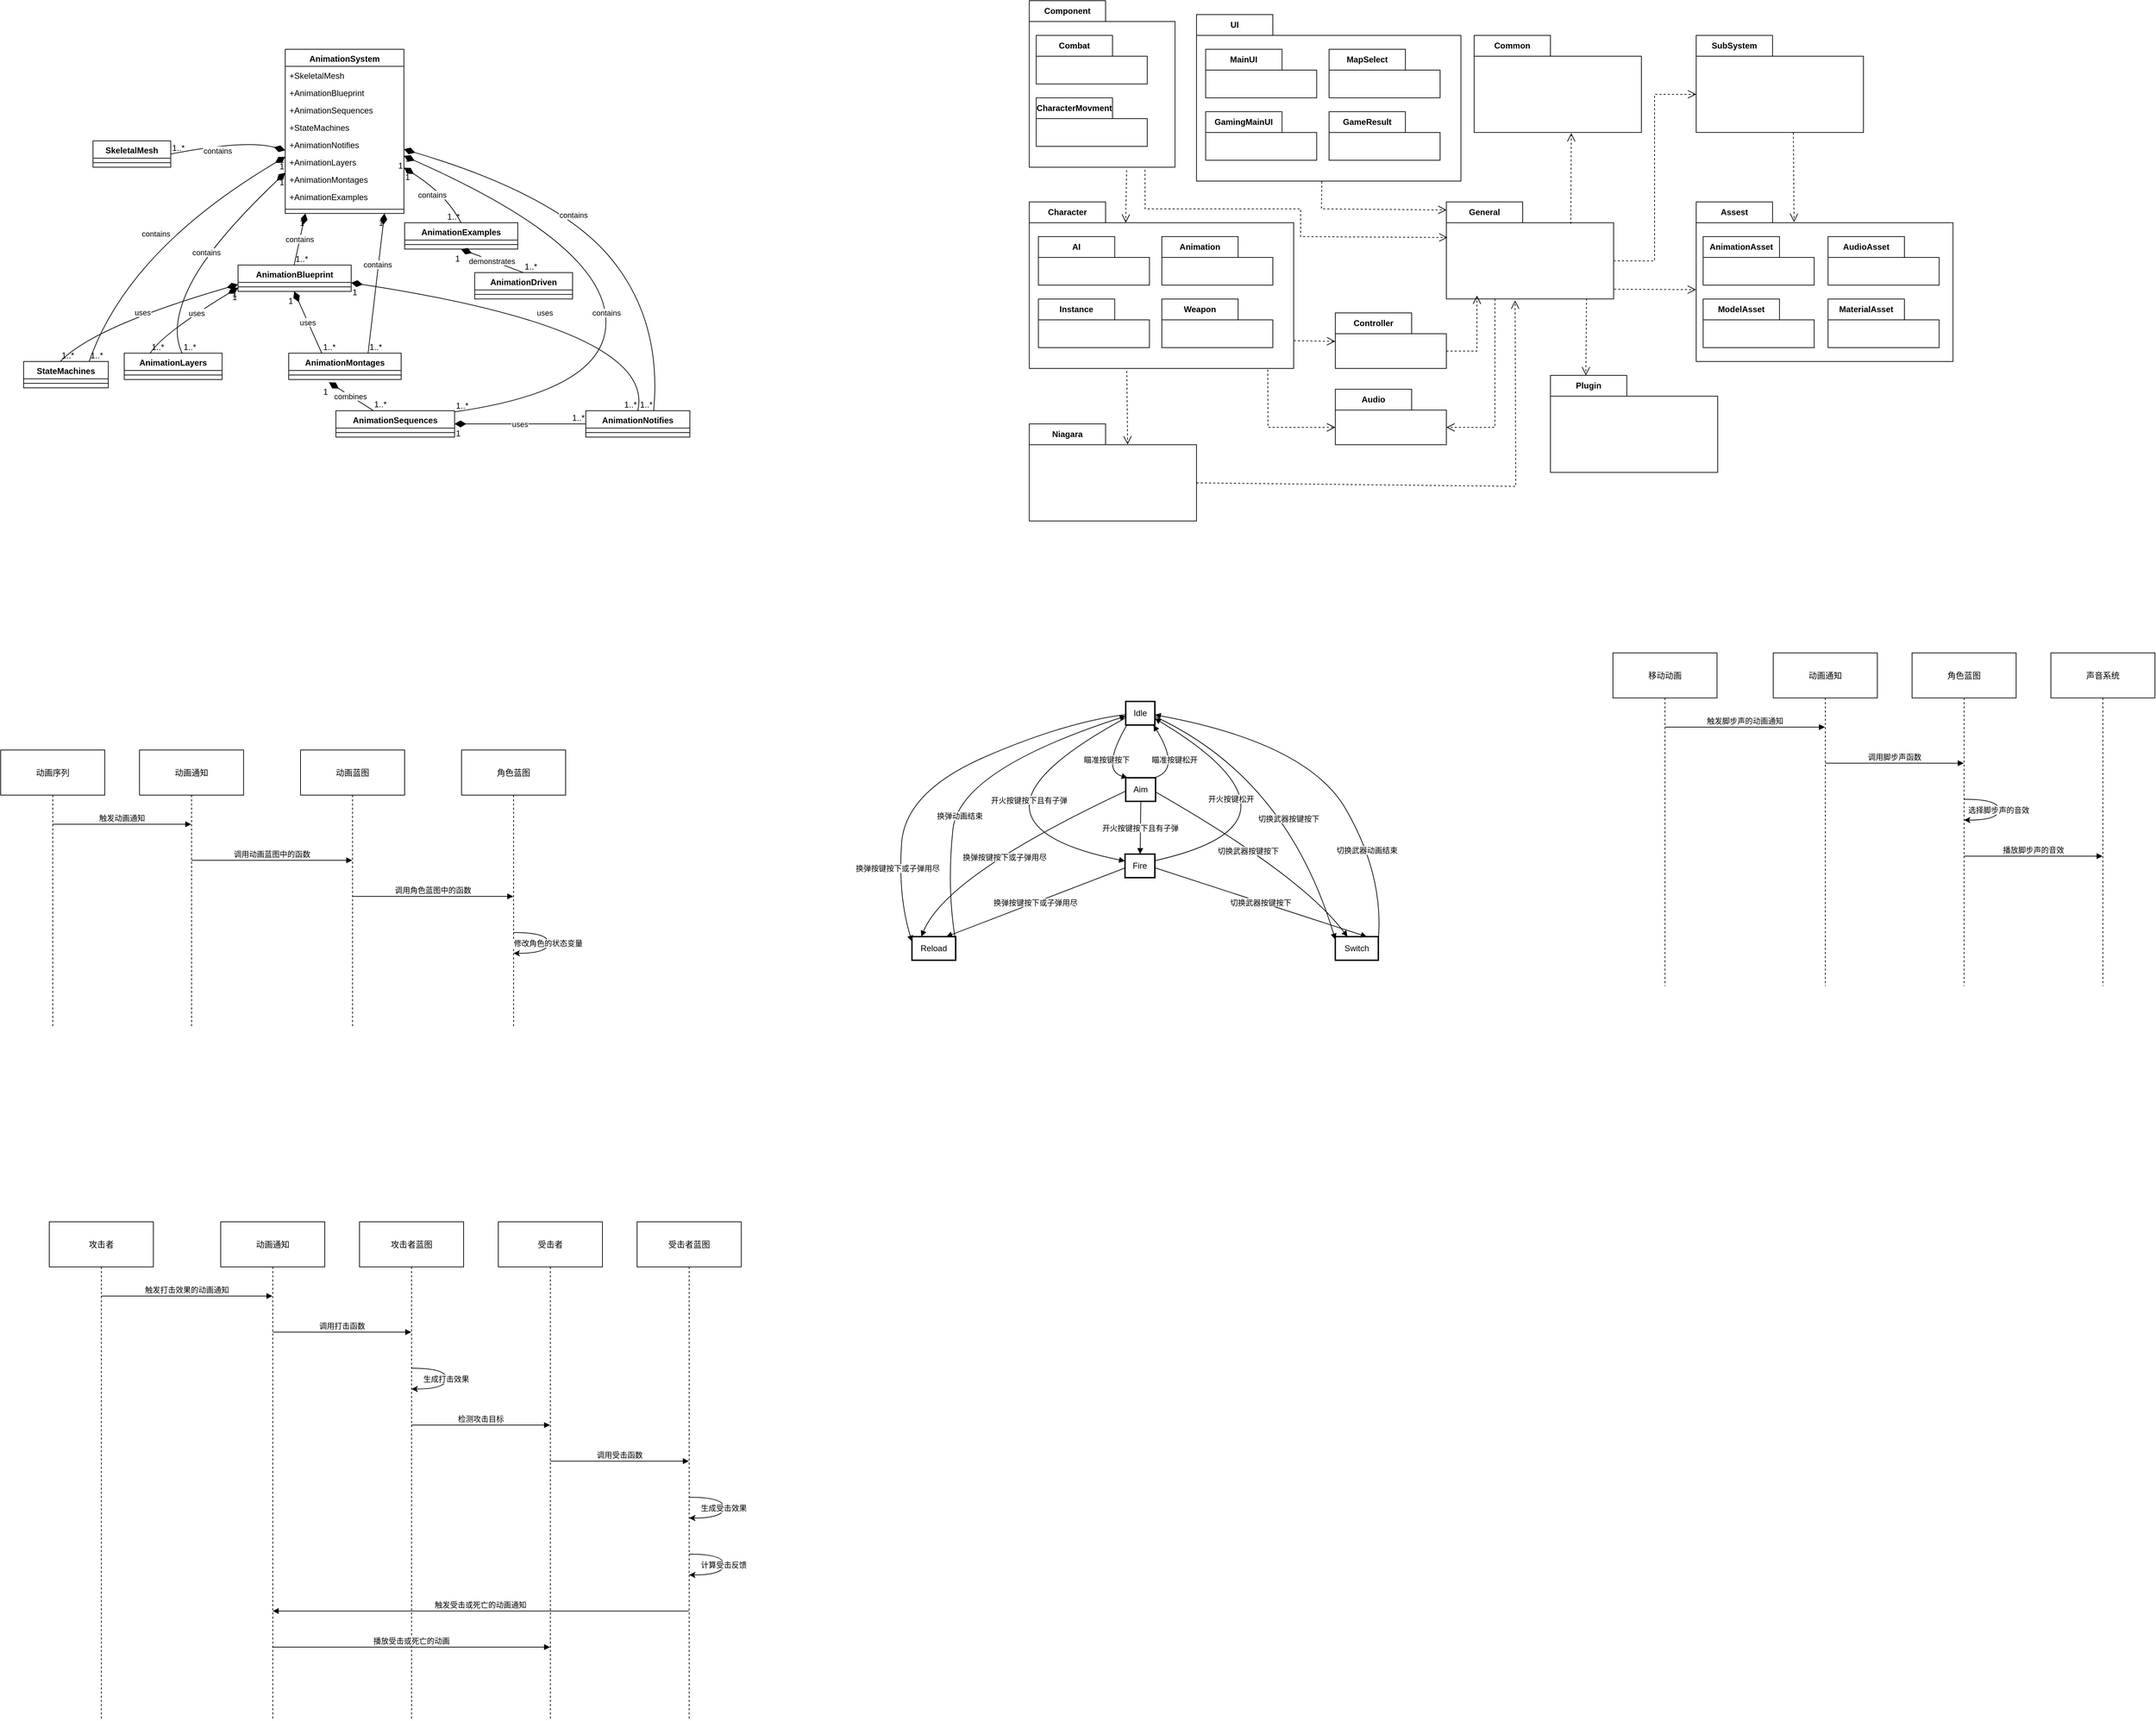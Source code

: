 <mxfile version="22.1.21" type="github">
  <diagram id="C5RBs43oDa-KdzZeNtuy" name="Page-1">
    <mxGraphModel dx="2093" dy="965" grid="1" gridSize="10" guides="1" tooltips="1" connect="1" arrows="1" fold="1" page="1" pageScale="1" pageWidth="827" pageHeight="1169" math="0" shadow="0">
      <root>
        <mxCell id="WIyWlLk6GJQsqaUBKTNV-0" />
        <mxCell id="WIyWlLk6GJQsqaUBKTNV-1" parent="WIyWlLk6GJQsqaUBKTNV-0" />
        <mxCell id="pIJCKVKDnA2mxdf652Jw-0" value="AnimationSystem" style="swimlane;fontStyle=1;align=center;verticalAlign=top;childLayout=stackLayout;horizontal=1;startSize=24.632;horizontalStack=0;resizeParent=1;resizeParentMax=0;resizeLast=0;collapsible=0;marginBottom=0;" parent="WIyWlLk6GJQsqaUBKTNV-1" vertex="1">
          <mxGeometry x="567" y="520" width="171" height="236.632" as="geometry" />
        </mxCell>
        <mxCell id="pIJCKVKDnA2mxdf652Jw-1" value="+SkeletalMesh" style="text;strokeColor=none;fillColor=none;align=left;verticalAlign=top;spacingLeft=4;spacingRight=4;overflow=hidden;rotatable=0;points=[[0,0.5],[1,0.5]];portConstraint=eastwest;" parent="pIJCKVKDnA2mxdf652Jw-0" vertex="1">
          <mxGeometry y="24.632" width="171" height="25" as="geometry" />
        </mxCell>
        <mxCell id="pIJCKVKDnA2mxdf652Jw-2" value="+AnimationBlueprint" style="text;strokeColor=none;fillColor=none;align=left;verticalAlign=top;spacingLeft=4;spacingRight=4;overflow=hidden;rotatable=0;points=[[0,0.5],[1,0.5]];portConstraint=eastwest;" parent="pIJCKVKDnA2mxdf652Jw-0" vertex="1">
          <mxGeometry y="49.632" width="171" height="25" as="geometry" />
        </mxCell>
        <mxCell id="pIJCKVKDnA2mxdf652Jw-3" value="+AnimationSequences" style="text;strokeColor=none;fillColor=none;align=left;verticalAlign=top;spacingLeft=4;spacingRight=4;overflow=hidden;rotatable=0;points=[[0,0.5],[1,0.5]];portConstraint=eastwest;" parent="pIJCKVKDnA2mxdf652Jw-0" vertex="1">
          <mxGeometry y="74.632" width="171" height="25" as="geometry" />
        </mxCell>
        <mxCell id="pIJCKVKDnA2mxdf652Jw-4" value="+StateMachines" style="text;strokeColor=none;fillColor=none;align=left;verticalAlign=top;spacingLeft=4;spacingRight=4;overflow=hidden;rotatable=0;points=[[0,0.5],[1,0.5]];portConstraint=eastwest;" parent="pIJCKVKDnA2mxdf652Jw-0" vertex="1">
          <mxGeometry y="99.632" width="171" height="25" as="geometry" />
        </mxCell>
        <mxCell id="pIJCKVKDnA2mxdf652Jw-5" value="+AnimationNotifies" style="text;strokeColor=none;fillColor=none;align=left;verticalAlign=top;spacingLeft=4;spacingRight=4;overflow=hidden;rotatable=0;points=[[0,0.5],[1,0.5]];portConstraint=eastwest;" parent="pIJCKVKDnA2mxdf652Jw-0" vertex="1">
          <mxGeometry y="124.632" width="171" height="25" as="geometry" />
        </mxCell>
        <mxCell id="pIJCKVKDnA2mxdf652Jw-6" value="+AnimationLayers" style="text;strokeColor=none;fillColor=none;align=left;verticalAlign=top;spacingLeft=4;spacingRight=4;overflow=hidden;rotatable=0;points=[[0,0.5],[1,0.5]];portConstraint=eastwest;" parent="pIJCKVKDnA2mxdf652Jw-0" vertex="1">
          <mxGeometry y="149.632" width="171" height="25" as="geometry" />
        </mxCell>
        <mxCell id="pIJCKVKDnA2mxdf652Jw-7" value="+AnimationMontages" style="text;strokeColor=none;fillColor=none;align=left;verticalAlign=top;spacingLeft=4;spacingRight=4;overflow=hidden;rotatable=0;points=[[0,0.5],[1,0.5]];portConstraint=eastwest;" parent="pIJCKVKDnA2mxdf652Jw-0" vertex="1">
          <mxGeometry y="174.632" width="171" height="25" as="geometry" />
        </mxCell>
        <mxCell id="pIJCKVKDnA2mxdf652Jw-8" value="+AnimationExamples" style="text;strokeColor=none;fillColor=none;align=left;verticalAlign=top;spacingLeft=4;spacingRight=4;overflow=hidden;rotatable=0;points=[[0,0.5],[1,0.5]];portConstraint=eastwest;" parent="pIJCKVKDnA2mxdf652Jw-0" vertex="1">
          <mxGeometry y="199.632" width="171" height="25" as="geometry" />
        </mxCell>
        <mxCell id="pIJCKVKDnA2mxdf652Jw-9" style="line;strokeWidth=1;fillColor=none;align=left;verticalAlign=middle;spacingTop=-1;spacingLeft=3;spacingRight=3;rotatable=0;labelPosition=right;points=[];portConstraint=eastwest;strokeColor=inherit;" parent="pIJCKVKDnA2mxdf652Jw-0" vertex="1">
          <mxGeometry y="224.632" width="171" height="12" as="geometry" />
        </mxCell>
        <mxCell id="pIJCKVKDnA2mxdf652Jw-10" value="SkeletalMesh" style="swimlane;fontStyle=1;align=center;verticalAlign=top;childLayout=stackLayout;horizontal=1;startSize=25;horizontalStack=0;resizeParent=1;resizeParentMax=0;resizeLast=0;collapsible=0;marginBottom=0;" parent="WIyWlLk6GJQsqaUBKTNV-1" vertex="1">
          <mxGeometry x="290" y="652" width="112" height="38" as="geometry" />
        </mxCell>
        <mxCell id="pIJCKVKDnA2mxdf652Jw-11" style="line;strokeWidth=1;fillColor=none;align=left;verticalAlign=middle;spacingTop=-1;spacingLeft=3;spacingRight=3;rotatable=0;labelPosition=right;points=[];portConstraint=eastwest;strokeColor=inherit;" parent="pIJCKVKDnA2mxdf652Jw-10" vertex="1">
          <mxGeometry y="25" width="112" height="13" as="geometry" />
        </mxCell>
        <mxCell id="pIJCKVKDnA2mxdf652Jw-12" value="AnimationBlueprint" style="swimlane;fontStyle=1;align=center;verticalAlign=top;childLayout=stackLayout;horizontal=1;startSize=25;horizontalStack=0;resizeParent=1;resizeParentMax=0;resizeLast=0;collapsible=0;marginBottom=0;" parent="WIyWlLk6GJQsqaUBKTNV-1" vertex="1">
          <mxGeometry x="499" y="831" width="163" height="38" as="geometry" />
        </mxCell>
        <mxCell id="pIJCKVKDnA2mxdf652Jw-13" style="line;strokeWidth=1;fillColor=none;align=left;verticalAlign=middle;spacingTop=-1;spacingLeft=3;spacingRight=3;rotatable=0;labelPosition=right;points=[];portConstraint=eastwest;strokeColor=inherit;" parent="pIJCKVKDnA2mxdf652Jw-12" vertex="1">
          <mxGeometry y="25" width="163" height="13" as="geometry" />
        </mxCell>
        <mxCell id="pIJCKVKDnA2mxdf652Jw-14" value="AnimationSequences" style="swimlane;fontStyle=1;align=center;verticalAlign=top;childLayout=stackLayout;horizontal=1;startSize=25;horizontalStack=0;resizeParent=1;resizeParentMax=0;resizeLast=0;collapsible=0;marginBottom=0;" parent="WIyWlLk6GJQsqaUBKTNV-1" vertex="1">
          <mxGeometry x="640" y="1040.96" width="171" height="38" as="geometry" />
        </mxCell>
        <mxCell id="pIJCKVKDnA2mxdf652Jw-15" style="line;strokeWidth=1;fillColor=none;align=left;verticalAlign=middle;spacingTop=-1;spacingLeft=3;spacingRight=3;rotatable=0;labelPosition=right;points=[];portConstraint=eastwest;strokeColor=inherit;" parent="pIJCKVKDnA2mxdf652Jw-14" vertex="1">
          <mxGeometry y="25" width="171" height="13" as="geometry" />
        </mxCell>
        <mxCell id="pIJCKVKDnA2mxdf652Jw-16" value="StateMachines" style="swimlane;fontStyle=1;align=center;verticalAlign=top;childLayout=stackLayout;horizontal=1;startSize=25;horizontalStack=0;resizeParent=1;resizeParentMax=0;resizeLast=0;collapsible=0;marginBottom=0;" parent="WIyWlLk6GJQsqaUBKTNV-1" vertex="1">
          <mxGeometry x="190" y="970" width="122" height="38" as="geometry" />
        </mxCell>
        <mxCell id="pIJCKVKDnA2mxdf652Jw-17" style="line;strokeWidth=1;fillColor=none;align=left;verticalAlign=middle;spacingTop=-1;spacingLeft=3;spacingRight=3;rotatable=0;labelPosition=right;points=[];portConstraint=eastwest;strokeColor=inherit;" parent="pIJCKVKDnA2mxdf652Jw-16" vertex="1">
          <mxGeometry y="25" width="122" height="13" as="geometry" />
        </mxCell>
        <mxCell id="pIJCKVKDnA2mxdf652Jw-18" value="AnimationNotifies" style="swimlane;fontStyle=1;align=center;verticalAlign=top;childLayout=stackLayout;horizontal=1;startSize=25;horizontalStack=0;resizeParent=1;resizeParentMax=0;resizeLast=0;collapsible=0;marginBottom=0;" parent="WIyWlLk6GJQsqaUBKTNV-1" vertex="1">
          <mxGeometry x="1000" y="1040.96" width="150" height="38" as="geometry" />
        </mxCell>
        <mxCell id="pIJCKVKDnA2mxdf652Jw-19" style="line;strokeWidth=1;fillColor=none;align=left;verticalAlign=middle;spacingTop=-1;spacingLeft=3;spacingRight=3;rotatable=0;labelPosition=right;points=[];portConstraint=eastwest;strokeColor=inherit;" parent="pIJCKVKDnA2mxdf652Jw-18" vertex="1">
          <mxGeometry y="25" width="150" height="13" as="geometry" />
        </mxCell>
        <mxCell id="pIJCKVKDnA2mxdf652Jw-20" value="AnimationLayers" style="swimlane;fontStyle=1;align=center;verticalAlign=top;childLayout=stackLayout;horizontal=1;startSize=25;horizontalStack=0;resizeParent=1;resizeParentMax=0;resizeLast=0;collapsible=0;marginBottom=0;" parent="WIyWlLk6GJQsqaUBKTNV-1" vertex="1">
          <mxGeometry x="335" y="958" width="141" height="38" as="geometry" />
        </mxCell>
        <mxCell id="pIJCKVKDnA2mxdf652Jw-21" style="line;strokeWidth=1;fillColor=none;align=left;verticalAlign=middle;spacingTop=-1;spacingLeft=3;spacingRight=3;rotatable=0;labelPosition=right;points=[];portConstraint=eastwest;strokeColor=inherit;" parent="pIJCKVKDnA2mxdf652Jw-20" vertex="1">
          <mxGeometry y="25" width="141" height="13" as="geometry" />
        </mxCell>
        <mxCell id="pIJCKVKDnA2mxdf652Jw-22" value="AnimationMontages" style="swimlane;fontStyle=1;align=center;verticalAlign=top;childLayout=stackLayout;horizontal=1;startSize=25;horizontalStack=0;resizeParent=1;resizeParentMax=0;resizeLast=0;collapsible=0;marginBottom=0;" parent="WIyWlLk6GJQsqaUBKTNV-1" vertex="1">
          <mxGeometry x="572" y="958" width="162" height="38" as="geometry" />
        </mxCell>
        <mxCell id="pIJCKVKDnA2mxdf652Jw-23" style="line;strokeWidth=1;fillColor=none;align=left;verticalAlign=middle;spacingTop=-1;spacingLeft=3;spacingRight=3;rotatable=0;labelPosition=right;points=[];portConstraint=eastwest;strokeColor=inherit;" parent="pIJCKVKDnA2mxdf652Jw-22" vertex="1">
          <mxGeometry y="25" width="162" height="13" as="geometry" />
        </mxCell>
        <mxCell id="pIJCKVKDnA2mxdf652Jw-24" value="AnimationExamples" style="swimlane;fontStyle=1;align=center;verticalAlign=top;childLayout=stackLayout;horizontal=1;startSize=25;horizontalStack=0;resizeParent=1;resizeParentMax=0;resizeLast=0;collapsible=0;marginBottom=0;" parent="WIyWlLk6GJQsqaUBKTNV-1" vertex="1">
          <mxGeometry x="739" y="770" width="163" height="38" as="geometry" />
        </mxCell>
        <mxCell id="pIJCKVKDnA2mxdf652Jw-25" style="line;strokeWidth=1;fillColor=none;align=left;verticalAlign=middle;spacingTop=-1;spacingLeft=3;spacingRight=3;rotatable=0;labelPosition=right;points=[];portConstraint=eastwest;strokeColor=inherit;" parent="pIJCKVKDnA2mxdf652Jw-24" vertex="1">
          <mxGeometry y="25" width="163" height="13" as="geometry" />
        </mxCell>
        <mxCell id="pIJCKVKDnA2mxdf652Jw-26" value="AnimationDriven" style="swimlane;fontStyle=1;align=center;verticalAlign=top;childLayout=stackLayout;horizontal=1;startSize=25;horizontalStack=0;resizeParent=1;resizeParentMax=0;resizeLast=0;collapsible=0;marginBottom=0;" parent="WIyWlLk6GJQsqaUBKTNV-1" vertex="1">
          <mxGeometry x="840" y="841.93" width="141" height="38" as="geometry" />
        </mxCell>
        <mxCell id="pIJCKVKDnA2mxdf652Jw-27" style="line;strokeWidth=1;fillColor=none;align=left;verticalAlign=middle;spacingTop=-1;spacingLeft=3;spacingRight=3;rotatable=0;labelPosition=right;points=[];portConstraint=eastwest;strokeColor=inherit;" parent="pIJCKVKDnA2mxdf652Jw-26" vertex="1">
          <mxGeometry y="25" width="141" height="13" as="geometry" />
        </mxCell>
        <mxCell id="pIJCKVKDnA2mxdf652Jw-28" value="contains" style="curved=1;startArrow=diamondThin;startSize=14;startFill=1;endArrow=none;exitX=0.002;exitY=0.615;entryX=1;entryY=0.5;rounded=0;entryDx=0;entryDy=0;" parent="WIyWlLk6GJQsqaUBKTNV-1" source="pIJCKVKDnA2mxdf652Jw-0" target="pIJCKVKDnA2mxdf652Jw-10" edge="1">
          <mxGeometry x="0.199" y="8" relative="1" as="geometry">
            <Array as="points">
              <mxPoint x="510" y="650" />
            </Array>
            <mxPoint as="offset" />
          </mxGeometry>
        </mxCell>
        <mxCell id="pIJCKVKDnA2mxdf652Jw-29" value="1" style="edgeLabel;resizable=0;labelBackgroundColor=none;fontSize=12;align=right;verticalAlign=top;" parent="pIJCKVKDnA2mxdf652Jw-28" vertex="1">
          <mxGeometry x="-1" relative="1" as="geometry" />
        </mxCell>
        <mxCell id="pIJCKVKDnA2mxdf652Jw-30" value="1..*" style="edgeLabel;resizable=0;labelBackgroundColor=none;fontSize=12;align=left;verticalAlign=bottom;" parent="pIJCKVKDnA2mxdf652Jw-28" vertex="1">
          <mxGeometry x="1" relative="1" as="geometry" />
        </mxCell>
        <mxCell id="pIJCKVKDnA2mxdf652Jw-31" value="contains" style="curved=1;startArrow=diamondThin;startSize=14;startFill=1;endArrow=none;exitX=0.17;exitY=1;entryX=0.496;entryY=0;rounded=0;" parent="WIyWlLk6GJQsqaUBKTNV-1" source="pIJCKVKDnA2mxdf652Jw-0" target="pIJCKVKDnA2mxdf652Jw-12" edge="1">
          <mxGeometry x="-0.01" relative="1" as="geometry">
            <Array as="points" />
            <mxPoint as="offset" />
          </mxGeometry>
        </mxCell>
        <mxCell id="pIJCKVKDnA2mxdf652Jw-32" value="1" style="edgeLabel;resizable=0;labelBackgroundColor=none;fontSize=12;align=right;verticalAlign=top;" parent="pIJCKVKDnA2mxdf652Jw-31" vertex="1">
          <mxGeometry x="-1" relative="1" as="geometry" />
        </mxCell>
        <mxCell id="pIJCKVKDnA2mxdf652Jw-33" value="1..*" style="edgeLabel;resizable=0;labelBackgroundColor=none;fontSize=12;align=left;verticalAlign=bottom;" parent="pIJCKVKDnA2mxdf652Jw-31" vertex="1">
          <mxGeometry x="1" relative="1" as="geometry" />
        </mxCell>
        <mxCell id="pIJCKVKDnA2mxdf652Jw-34" value="contains" style="curved=1;startArrow=diamondThin;startSize=14;startFill=1;endArrow=none;exitX=1.004;exitY=0.651;entryX=1.004;entryY=0.041;rounded=0;" parent="WIyWlLk6GJQsqaUBKTNV-1" source="pIJCKVKDnA2mxdf652Jw-0" target="pIJCKVKDnA2mxdf652Jw-14" edge="1">
          <mxGeometry x="0.089" y="2" relative="1" as="geometry">
            <Array as="points">
              <mxPoint x="1017" y="797" />
              <mxPoint x="1040" y="1010" />
            </Array>
            <mxPoint as="offset" />
          </mxGeometry>
        </mxCell>
        <mxCell id="pIJCKVKDnA2mxdf652Jw-35" value="1" style="edgeLabel;resizable=0;labelBackgroundColor=none;fontSize=12;align=right;verticalAlign=top;" parent="pIJCKVKDnA2mxdf652Jw-34" vertex="1">
          <mxGeometry x="-1" relative="1" as="geometry" />
        </mxCell>
        <mxCell id="pIJCKVKDnA2mxdf652Jw-36" value="1..*" style="edgeLabel;resizable=0;labelBackgroundColor=none;fontSize=12;align=left;verticalAlign=bottom;" parent="pIJCKVKDnA2mxdf652Jw-34" vertex="1">
          <mxGeometry x="1" relative="1" as="geometry" />
        </mxCell>
        <mxCell id="pIJCKVKDnA2mxdf652Jw-37" value="contains" style="curved=1;startArrow=diamondThin;startSize=14;startFill=1;endArrow=none;exitX=0.002;exitY=0.655;entryX=0.775;entryY=0;rounded=0;" parent="WIyWlLk6GJQsqaUBKTNV-1" source="pIJCKVKDnA2mxdf652Jw-0" target="pIJCKVKDnA2mxdf652Jw-16" edge="1">
          <mxGeometry relative="1" as="geometry">
            <Array as="points">
              <mxPoint x="340" y="810" />
            </Array>
          </mxGeometry>
        </mxCell>
        <mxCell id="pIJCKVKDnA2mxdf652Jw-38" value="1" style="edgeLabel;resizable=0;labelBackgroundColor=none;fontSize=12;align=right;verticalAlign=top;" parent="pIJCKVKDnA2mxdf652Jw-37" vertex="1">
          <mxGeometry x="-1" relative="1" as="geometry" />
        </mxCell>
        <mxCell id="pIJCKVKDnA2mxdf652Jw-39" value="1..*" style="edgeLabel;resizable=0;labelBackgroundColor=none;fontSize=12;align=left;verticalAlign=bottom;" parent="pIJCKVKDnA2mxdf652Jw-37" vertex="1">
          <mxGeometry x="1" relative="1" as="geometry" />
        </mxCell>
        <mxCell id="pIJCKVKDnA2mxdf652Jw-40" value="contains" style="curved=1;startArrow=diamondThin;startSize=14;startFill=1;endArrow=none;exitX=1.004;exitY=0.61;entryX=0.652;entryY=0;rounded=0;" parent="WIyWlLk6GJQsqaUBKTNV-1" source="pIJCKVKDnA2mxdf652Jw-0" target="pIJCKVKDnA2mxdf652Jw-18" edge="1">
          <mxGeometry x="-0.102" y="-1" relative="1" as="geometry">
            <Array as="points">
              <mxPoint x="960" y="730" />
              <mxPoint x="1110" y="910" />
            </Array>
            <mxPoint as="offset" />
          </mxGeometry>
        </mxCell>
        <mxCell id="pIJCKVKDnA2mxdf652Jw-41" value="1" style="edgeLabel;resizable=0;labelBackgroundColor=none;fontSize=12;align=left;verticalAlign=top;" parent="pIJCKVKDnA2mxdf652Jw-40" vertex="1">
          <mxGeometry x="-1" relative="1" as="geometry" />
        </mxCell>
        <mxCell id="pIJCKVKDnA2mxdf652Jw-42" value="1..*" style="edgeLabel;resizable=0;labelBackgroundColor=none;fontSize=12;align=right;verticalAlign=bottom;" parent="pIJCKVKDnA2mxdf652Jw-40" vertex="1">
          <mxGeometry x="1" relative="1" as="geometry" />
        </mxCell>
        <mxCell id="pIJCKVKDnA2mxdf652Jw-43" value="contains" style="curved=1;startArrow=diamondThin;startSize=14;startFill=1;endArrow=none;exitX=0.002;exitY=0.751;entryX=0.592;entryY=0;rounded=0;" parent="WIyWlLk6GJQsqaUBKTNV-1" source="pIJCKVKDnA2mxdf652Jw-0" target="pIJCKVKDnA2mxdf652Jw-20" edge="1">
          <mxGeometry relative="1" as="geometry">
            <Array as="points">
              <mxPoint x="460" y="800" />
              <mxPoint x="400" y="920" />
            </Array>
          </mxGeometry>
        </mxCell>
        <mxCell id="pIJCKVKDnA2mxdf652Jw-44" value="1" style="edgeLabel;resizable=0;labelBackgroundColor=none;fontSize=12;align=right;verticalAlign=top;" parent="pIJCKVKDnA2mxdf652Jw-43" vertex="1">
          <mxGeometry x="-1" relative="1" as="geometry" />
        </mxCell>
        <mxCell id="pIJCKVKDnA2mxdf652Jw-45" value="1..*" style="edgeLabel;resizable=0;labelBackgroundColor=none;fontSize=12;align=left;verticalAlign=bottom;" parent="pIJCKVKDnA2mxdf652Jw-43" vertex="1">
          <mxGeometry x="1" relative="1" as="geometry" />
        </mxCell>
        <mxCell id="pIJCKVKDnA2mxdf652Jw-46" value="contains" style="curved=1;startArrow=diamondThin;startSize=14;startFill=1;endArrow=none;exitX=0.836;exitY=1;entryX=0.706;entryY=0;rounded=0;" parent="WIyWlLk6GJQsqaUBKTNV-1" source="pIJCKVKDnA2mxdf652Jw-0" target="pIJCKVKDnA2mxdf652Jw-22" edge="1">
          <mxGeometry x="-0.27" y="-1" relative="1" as="geometry">
            <Array as="points" />
            <mxPoint as="offset" />
          </mxGeometry>
        </mxCell>
        <mxCell id="pIJCKVKDnA2mxdf652Jw-47" value="1" style="edgeLabel;resizable=0;labelBackgroundColor=none;fontSize=12;align=right;verticalAlign=top;" parent="pIJCKVKDnA2mxdf652Jw-46" vertex="1">
          <mxGeometry x="-1" relative="1" as="geometry" />
        </mxCell>
        <mxCell id="pIJCKVKDnA2mxdf652Jw-48" value="1..*" style="edgeLabel;resizable=0;labelBackgroundColor=none;fontSize=12;align=left;verticalAlign=bottom;" parent="pIJCKVKDnA2mxdf652Jw-46" vertex="1">
          <mxGeometry x="1" relative="1" as="geometry" />
        </mxCell>
        <mxCell id="pIJCKVKDnA2mxdf652Jw-49" value="contains" style="curved=1;startArrow=diamondThin;startSize=14;startFill=1;endArrow=none;exitX=1.004;exitY=0.723;entryX=0.498;entryY=0;rounded=0;" parent="WIyWlLk6GJQsqaUBKTNV-1" source="pIJCKVKDnA2mxdf652Jw-0" target="pIJCKVKDnA2mxdf652Jw-24" edge="1">
          <mxGeometry x="-0.062" y="-11" relative="1" as="geometry">
            <Array as="points">
              <mxPoint x="800" y="730" />
            </Array>
            <mxPoint as="offset" />
          </mxGeometry>
        </mxCell>
        <mxCell id="pIJCKVKDnA2mxdf652Jw-50" value="1" style="edgeLabel;resizable=0;labelBackgroundColor=none;fontSize=12;align=left;verticalAlign=top;" parent="pIJCKVKDnA2mxdf652Jw-49" vertex="1">
          <mxGeometry x="-1" relative="1" as="geometry" />
        </mxCell>
        <mxCell id="pIJCKVKDnA2mxdf652Jw-51" value="1..*" style="edgeLabel;resizable=0;labelBackgroundColor=none;fontSize=12;align=right;verticalAlign=bottom;" parent="pIJCKVKDnA2mxdf652Jw-49" vertex="1">
          <mxGeometry x="1" relative="1" as="geometry" />
        </mxCell>
        <mxCell id="pIJCKVKDnA2mxdf652Jw-52" value="uses" style="curved=1;startArrow=diamondThin;startSize=14;startFill=1;endArrow=none;exitX=-0.003;exitY=0.738;entryX=0.435;entryY=0;rounded=0;" parent="WIyWlLk6GJQsqaUBKTNV-1" source="pIJCKVKDnA2mxdf652Jw-12" target="pIJCKVKDnA2mxdf652Jw-16" edge="1">
          <mxGeometry relative="1" as="geometry">
            <Array as="points">
              <mxPoint x="290" y="920" />
            </Array>
          </mxGeometry>
        </mxCell>
        <mxCell id="pIJCKVKDnA2mxdf652Jw-53" value="1" style="edgeLabel;resizable=0;labelBackgroundColor=none;fontSize=12;align=right;verticalAlign=top;" parent="pIJCKVKDnA2mxdf652Jw-52" vertex="1">
          <mxGeometry x="-1" relative="1" as="geometry" />
        </mxCell>
        <mxCell id="pIJCKVKDnA2mxdf652Jw-54" value="1..*" style="edgeLabel;resizable=0;labelBackgroundColor=none;fontSize=12;align=left;verticalAlign=bottom;" parent="pIJCKVKDnA2mxdf652Jw-52" vertex="1">
          <mxGeometry x="1" relative="1" as="geometry" />
        </mxCell>
        <mxCell id="pIJCKVKDnA2mxdf652Jw-55" value="uses" style="curved=1;startArrow=diamondThin;startSize=14;startFill=1;endArrow=none;exitX=-0.003;exitY=0.86;entryX=0.266;entryY=0;rounded=0;" parent="WIyWlLk6GJQsqaUBKTNV-1" source="pIJCKVKDnA2mxdf652Jw-12" target="pIJCKVKDnA2mxdf652Jw-20" edge="1">
          <mxGeometry x="-0.137" relative="1" as="geometry">
            <Array as="points">
              <mxPoint x="390" y="930" />
            </Array>
            <mxPoint as="offset" />
          </mxGeometry>
        </mxCell>
        <mxCell id="pIJCKVKDnA2mxdf652Jw-56" value="1" style="edgeLabel;resizable=0;labelBackgroundColor=none;fontSize=12;align=right;verticalAlign=top;" parent="pIJCKVKDnA2mxdf652Jw-55" vertex="1">
          <mxGeometry x="-1" relative="1" as="geometry" />
        </mxCell>
        <mxCell id="pIJCKVKDnA2mxdf652Jw-57" value="1..*" style="edgeLabel;resizable=0;labelBackgroundColor=none;fontSize=12;align=left;verticalAlign=bottom;" parent="pIJCKVKDnA2mxdf652Jw-55" vertex="1">
          <mxGeometry x="1" relative="1" as="geometry" />
        </mxCell>
        <mxCell id="pIJCKVKDnA2mxdf652Jw-58" value="uses" style="curved=1;startArrow=diamondThin;startSize=14;startFill=1;endArrow=none;exitX=0.496;exitY=1;entryX=0.294;entryY=0;rounded=0;" parent="WIyWlLk6GJQsqaUBKTNV-1" source="pIJCKVKDnA2mxdf652Jw-12" target="pIJCKVKDnA2mxdf652Jw-22" edge="1">
          <mxGeometry relative="1" as="geometry">
            <Array as="points" />
          </mxGeometry>
        </mxCell>
        <mxCell id="pIJCKVKDnA2mxdf652Jw-59" value="1" style="edgeLabel;resizable=0;labelBackgroundColor=none;fontSize=12;align=right;verticalAlign=top;" parent="pIJCKVKDnA2mxdf652Jw-58" vertex="1">
          <mxGeometry x="-1" relative="1" as="geometry" />
        </mxCell>
        <mxCell id="pIJCKVKDnA2mxdf652Jw-60" value="1..*" style="edgeLabel;resizable=0;labelBackgroundColor=none;fontSize=12;align=left;verticalAlign=bottom;" parent="pIJCKVKDnA2mxdf652Jw-58" vertex="1">
          <mxGeometry x="1" relative="1" as="geometry" />
        </mxCell>
        <mxCell id="pIJCKVKDnA2mxdf652Jw-61" value="uses" style="curved=1;startArrow=diamondThin;startSize=14;startFill=1;endArrow=none;exitX=0.994;exitY=0.67;entryX=0.5;entryY=0;rounded=0;" parent="WIyWlLk6GJQsqaUBKTNV-1" source="pIJCKVKDnA2mxdf652Jw-12" target="pIJCKVKDnA2mxdf652Jw-18" edge="1">
          <mxGeometry relative="1" as="geometry">
            <Array as="points">
              <mxPoint x="1102" y="924" />
            </Array>
          </mxGeometry>
        </mxCell>
        <mxCell id="pIJCKVKDnA2mxdf652Jw-62" value="1" style="edgeLabel;resizable=0;labelBackgroundColor=none;fontSize=12;align=left;verticalAlign=top;" parent="pIJCKVKDnA2mxdf652Jw-61" vertex="1">
          <mxGeometry x="-1" relative="1" as="geometry" />
        </mxCell>
        <mxCell id="pIJCKVKDnA2mxdf652Jw-63" value="1..*" style="edgeLabel;resizable=0;labelBackgroundColor=none;fontSize=12;align=right;verticalAlign=bottom;" parent="pIJCKVKDnA2mxdf652Jw-61" vertex="1">
          <mxGeometry x="1" relative="1" as="geometry" />
        </mxCell>
        <mxCell id="pIJCKVKDnA2mxdf652Jw-64" value="uses" style="curved=1;startArrow=diamondThin;startSize=14;startFill=1;endArrow=none;exitX=1;exitY=0.5;entryX=0;entryY=0.5;rounded=0;exitDx=0;exitDy=0;entryDx=0;entryDy=0;" parent="WIyWlLk6GJQsqaUBKTNV-1" source="pIJCKVKDnA2mxdf652Jw-14" target="pIJCKVKDnA2mxdf652Jw-18" edge="1">
          <mxGeometry relative="1" as="geometry">
            <Array as="points" />
          </mxGeometry>
        </mxCell>
        <mxCell id="pIJCKVKDnA2mxdf652Jw-65" value="1" style="edgeLabel;resizable=0;labelBackgroundColor=none;fontSize=12;align=left;verticalAlign=top;" parent="pIJCKVKDnA2mxdf652Jw-64" vertex="1">
          <mxGeometry x="-1" relative="1" as="geometry" />
        </mxCell>
        <mxCell id="pIJCKVKDnA2mxdf652Jw-66" value="1..*" style="edgeLabel;resizable=0;labelBackgroundColor=none;fontSize=12;align=right;verticalAlign=bottom;" parent="pIJCKVKDnA2mxdf652Jw-64" vertex="1">
          <mxGeometry x="1" relative="1" as="geometry" />
        </mxCell>
        <mxCell id="pIJCKVKDnA2mxdf652Jw-67" value="combines" style="curved=1;startArrow=diamondThin;startSize=14;startFill=1;endArrow=none;entryX=0.312;entryY=-0.013;rounded=0;entryDx=0;entryDy=0;entryPerimeter=0;" parent="WIyWlLk6GJQsqaUBKTNV-1" target="pIJCKVKDnA2mxdf652Jw-14" edge="1">
          <mxGeometry x="-0.013" relative="1" as="geometry">
            <Array as="points" />
            <mxPoint x="630" y="1000" as="sourcePoint" />
            <mxPoint as="offset" />
          </mxGeometry>
        </mxCell>
        <mxCell id="pIJCKVKDnA2mxdf652Jw-68" value="1" style="edgeLabel;resizable=0;labelBackgroundColor=none;fontSize=12;align=right;verticalAlign=top;" parent="pIJCKVKDnA2mxdf652Jw-67" vertex="1">
          <mxGeometry x="-1" relative="1" as="geometry" />
        </mxCell>
        <mxCell id="pIJCKVKDnA2mxdf652Jw-69" value="1..*" style="edgeLabel;resizable=0;labelBackgroundColor=none;fontSize=12;align=left;verticalAlign=bottom;" parent="pIJCKVKDnA2mxdf652Jw-67" vertex="1">
          <mxGeometry x="1" relative="1" as="geometry" />
        </mxCell>
        <mxCell id="pIJCKVKDnA2mxdf652Jw-70" value="demonstrates" style="curved=1;startArrow=diamondThin;startSize=14;startFill=1;endArrow=none;exitX=0.498;exitY=1;entryX=0.498;entryY=0;rounded=0;" parent="WIyWlLk6GJQsqaUBKTNV-1" source="pIJCKVKDnA2mxdf652Jw-24" target="pIJCKVKDnA2mxdf652Jw-26" edge="1">
          <mxGeometry relative="1" as="geometry">
            <Array as="points" />
          </mxGeometry>
        </mxCell>
        <mxCell id="pIJCKVKDnA2mxdf652Jw-71" value="1" style="edgeLabel;resizable=0;labelBackgroundColor=none;fontSize=12;align=right;verticalAlign=top;" parent="pIJCKVKDnA2mxdf652Jw-70" vertex="1">
          <mxGeometry x="-1" relative="1" as="geometry" />
        </mxCell>
        <mxCell id="pIJCKVKDnA2mxdf652Jw-72" value="1..*" style="edgeLabel;resizable=0;labelBackgroundColor=none;fontSize=12;align=left;verticalAlign=bottom;" parent="pIJCKVKDnA2mxdf652Jw-70" vertex="1">
          <mxGeometry x="1" relative="1" as="geometry" />
        </mxCell>
        <mxCell id="pIJCKVKDnA2mxdf652Jw-154" style="rounded=0;html=1;dashed=1;labelBackgroundColor=none;startFill=0;endArrow=open;endFill=0;endSize=10;fontFamily=Verdana;fontSize=10;exitX=0.369;exitY=1.015;exitDx=0;exitDy=0;exitPerimeter=0;entryX=0.588;entryY=0.212;entryDx=0;entryDy=0;entryPerimeter=0;" parent="WIyWlLk6GJQsqaUBKTNV-1" source="pIJCKVKDnA2mxdf652Jw-155" target="pIJCKVKDnA2mxdf652Jw-160" edge="1">
          <mxGeometry relative="1" as="geometry">
            <mxPoint x="2010" y="539" as="sourcePoint" />
            <mxPoint x="2360" y="584" as="targetPoint" />
          </mxGeometry>
        </mxCell>
        <mxCell id="pIJCKVKDnA2mxdf652Jw-155" value="Character" style="shape=folder;fontStyle=1;tabWidth=110;tabHeight=30;tabPosition=left;html=1;boundedLbl=1;labelInHeader=1;container=1;collapsible=0;recursiveResize=0;whiteSpace=wrap;" parent="WIyWlLk6GJQsqaUBKTNV-1" vertex="1">
          <mxGeometry x="1639" y="740" width="381" height="240" as="geometry" />
        </mxCell>
        <mxCell id="pIJCKVKDnA2mxdf652Jw-156" value="AI" style="shape=folder;fontStyle=1;tabWidth=110;tabHeight=30;tabPosition=left;html=1;boundedLbl=1;labelInHeader=1;container=1;collapsible=0;recursiveResize=0;whiteSpace=wrap;" parent="pIJCKVKDnA2mxdf652Jw-155" vertex="1">
          <mxGeometry x="13.19" y="50" width="160" height="70" as="geometry" />
        </mxCell>
        <mxCell id="pIJCKVKDnA2mxdf652Jw-157" value="Animation" style="shape=folder;fontStyle=1;tabWidth=110;tabHeight=30;tabPosition=left;html=1;boundedLbl=1;labelInHeader=1;container=1;collapsible=0;recursiveResize=0;whiteSpace=wrap;" parent="pIJCKVKDnA2mxdf652Jw-155" vertex="1">
          <mxGeometry x="191" y="50" width="160" height="70" as="geometry" />
        </mxCell>
        <mxCell id="pIJCKVKDnA2mxdf652Jw-158" value="Instance" style="shape=folder;fontStyle=1;tabWidth=110;tabHeight=30;tabPosition=left;html=1;boundedLbl=1;labelInHeader=1;container=1;collapsible=0;recursiveResize=0;whiteSpace=wrap;" parent="pIJCKVKDnA2mxdf652Jw-155" vertex="1">
          <mxGeometry x="13.19" y="140" width="160" height="70" as="geometry" />
        </mxCell>
        <mxCell id="pIJCKVKDnA2mxdf652Jw-159" value="Weapon" style="shape=folder;fontStyle=1;tabWidth=110;tabHeight=30;tabPosition=left;html=1;boundedLbl=1;labelInHeader=1;container=1;collapsible=0;recursiveResize=0;whiteSpace=wrap;" parent="pIJCKVKDnA2mxdf652Jw-155" vertex="1">
          <mxGeometry x="191" y="140" width="160" height="70" as="geometry" />
        </mxCell>
        <mxCell id="pIJCKVKDnA2mxdf652Jw-160" value="Niagara" style="shape=folder;fontStyle=1;tabWidth=110;tabHeight=30;tabPosition=left;html=1;boundedLbl=1;labelInHeader=1;container=1;collapsible=0;recursiveResize=0;whiteSpace=wrap;" parent="WIyWlLk6GJQsqaUBKTNV-1" vertex="1">
          <mxGeometry x="1639" y="1060" width="241" height="139.93" as="geometry" />
        </mxCell>
        <mxCell id="pIJCKVKDnA2mxdf652Jw-161" value="General" style="shape=folder;fontStyle=1;tabWidth=110;tabHeight=30;tabPosition=left;html=1;boundedLbl=1;labelInHeader=1;container=1;collapsible=0;recursiveResize=0;whiteSpace=wrap;" parent="WIyWlLk6GJQsqaUBKTNV-1" vertex="1">
          <mxGeometry x="2240" y="740" width="241" height="139.93" as="geometry" />
        </mxCell>
        <mxCell id="pIJCKVKDnA2mxdf652Jw-162" style="rounded=0;html=1;dashed=1;labelBackgroundColor=none;startFill=0;endArrow=open;endFill=0;endSize=10;fontFamily=Verdana;fontSize=10;exitX=0;exitY=0;exitDx=241;exitDy=84.965;exitPerimeter=0;entryX=0.411;entryY=1.015;entryDx=0;entryDy=0;entryPerimeter=0;" parent="WIyWlLk6GJQsqaUBKTNV-1" source="pIJCKVKDnA2mxdf652Jw-160" target="pIJCKVKDnA2mxdf652Jw-161" edge="1">
          <mxGeometry relative="1" as="geometry">
            <mxPoint x="1790" y="994" as="sourcePoint" />
            <mxPoint x="1791" y="1100" as="targetPoint" />
            <Array as="points">
              <mxPoint x="2340" y="1150" />
            </Array>
          </mxGeometry>
        </mxCell>
        <mxCell id="pIJCKVKDnA2mxdf652Jw-163" value="Plugin" style="shape=folder;fontStyle=1;tabWidth=110;tabHeight=30;tabPosition=left;html=1;boundedLbl=1;labelInHeader=1;container=1;collapsible=0;recursiveResize=0;whiteSpace=wrap;" parent="WIyWlLk6GJQsqaUBKTNV-1" vertex="1">
          <mxGeometry x="2390" y="990" width="241" height="139.93" as="geometry" />
        </mxCell>
        <mxCell id="pIJCKVKDnA2mxdf652Jw-164" style="rounded=0;html=1;dashed=1;labelBackgroundColor=none;startFill=0;endArrow=open;endFill=0;endSize=10;fontFamily=Verdana;fontSize=10;exitX=0.838;exitY=0.995;exitDx=0;exitDy=0;exitPerimeter=0;" parent="WIyWlLk6GJQsqaUBKTNV-1" source="pIJCKVKDnA2mxdf652Jw-161" edge="1">
          <mxGeometry relative="1" as="geometry">
            <mxPoint x="2259" y="880" as="sourcePoint" />
            <mxPoint x="2441" y="990" as="targetPoint" />
          </mxGeometry>
        </mxCell>
        <mxCell id="pIJCKVKDnA2mxdf652Jw-165" value="Common" style="shape=folder;fontStyle=1;tabWidth=110;tabHeight=30;tabPosition=left;html=1;boundedLbl=1;labelInHeader=1;container=1;collapsible=0;recursiveResize=0;whiteSpace=wrap;" parent="WIyWlLk6GJQsqaUBKTNV-1" vertex="1">
          <mxGeometry x="2280" y="500" width="241" height="139.93" as="geometry" />
        </mxCell>
        <mxCell id="pIJCKVKDnA2mxdf652Jw-166" style="rounded=0;html=1;dashed=1;labelBackgroundColor=none;startFill=0;endArrow=open;endFill=0;endSize=10;fontFamily=Verdana;fontSize=10;entryX=0.581;entryY=1.007;entryDx=0;entryDy=0;entryPerimeter=0;exitX=0.744;exitY=0.226;exitDx=0;exitDy=0;exitPerimeter=0;" parent="WIyWlLk6GJQsqaUBKTNV-1" source="pIJCKVKDnA2mxdf652Jw-161" target="pIJCKVKDnA2mxdf652Jw-165" edge="1">
          <mxGeometry relative="1" as="geometry">
            <mxPoint x="2380" y="771" as="sourcePoint" />
            <mxPoint x="2269" y="991" as="targetPoint" />
          </mxGeometry>
        </mxCell>
        <mxCell id="pIJCKVKDnA2mxdf652Jw-167" value="UI" style="shape=folder;fontStyle=1;tabWidth=110;tabHeight=30;tabPosition=left;html=1;boundedLbl=1;labelInHeader=1;container=1;collapsible=0;recursiveResize=0;whiteSpace=wrap;" parent="WIyWlLk6GJQsqaUBKTNV-1" vertex="1">
          <mxGeometry x="1880" y="470" width="381" height="240" as="geometry" />
        </mxCell>
        <mxCell id="pIJCKVKDnA2mxdf652Jw-168" value="MainUI" style="shape=folder;fontStyle=1;tabWidth=110;tabHeight=30;tabPosition=left;html=1;boundedLbl=1;labelInHeader=1;container=1;collapsible=0;recursiveResize=0;whiteSpace=wrap;" parent="pIJCKVKDnA2mxdf652Jw-167" vertex="1">
          <mxGeometry x="13.19" y="50" width="160" height="70" as="geometry" />
        </mxCell>
        <mxCell id="pIJCKVKDnA2mxdf652Jw-169" value="MapSelect" style="shape=folder;fontStyle=1;tabWidth=110;tabHeight=30;tabPosition=left;html=1;boundedLbl=1;labelInHeader=1;container=1;collapsible=0;recursiveResize=0;whiteSpace=wrap;" parent="pIJCKVKDnA2mxdf652Jw-167" vertex="1">
          <mxGeometry x="191" y="50" width="160" height="70" as="geometry" />
        </mxCell>
        <mxCell id="pIJCKVKDnA2mxdf652Jw-170" value="GamingMainUI" style="shape=folder;fontStyle=1;tabWidth=110;tabHeight=30;tabPosition=left;html=1;boundedLbl=1;labelInHeader=1;container=1;collapsible=0;recursiveResize=0;whiteSpace=wrap;" parent="pIJCKVKDnA2mxdf652Jw-167" vertex="1">
          <mxGeometry x="13.19" y="140" width="160" height="70" as="geometry" />
        </mxCell>
        <mxCell id="pIJCKVKDnA2mxdf652Jw-171" value="GameResult" style="shape=folder;fontStyle=1;tabWidth=110;tabHeight=30;tabPosition=left;html=1;boundedLbl=1;labelInHeader=1;container=1;collapsible=0;recursiveResize=0;whiteSpace=wrap;" parent="pIJCKVKDnA2mxdf652Jw-167" vertex="1">
          <mxGeometry x="191" y="140" width="160" height="70" as="geometry" />
        </mxCell>
        <mxCell id="pIJCKVKDnA2mxdf652Jw-172" style="rounded=0;html=1;dashed=1;labelBackgroundColor=none;startFill=0;endArrow=open;endFill=0;endSize=10;fontFamily=Verdana;fontSize=10;entryX=0.001;entryY=0.083;entryDx=0;entryDy=0;entryPerimeter=0;exitX=0.474;exitY=1.002;exitDx=0;exitDy=0;exitPerimeter=0;" parent="WIyWlLk6GJQsqaUBKTNV-1" source="pIJCKVKDnA2mxdf652Jw-167" target="pIJCKVKDnA2mxdf652Jw-161" edge="1">
          <mxGeometry relative="1" as="geometry">
            <mxPoint x="2390" y="781" as="sourcePoint" />
            <mxPoint x="2390" y="651" as="targetPoint" />
            <Array as="points">
              <mxPoint x="2060" y="750" />
            </Array>
          </mxGeometry>
        </mxCell>
        <mxCell id="pIJCKVKDnA2mxdf652Jw-173" style="rounded=0;html=1;dashed=1;labelBackgroundColor=none;startFill=0;endArrow=open;endFill=0;endSize=10;fontFamily=Verdana;fontSize=10;exitX=0;exitY=0;exitDx=241;exitDy=84.965;exitPerimeter=0;entryX=0;entryY=0;entryDx=0;entryDy=84.965;entryPerimeter=0;" parent="WIyWlLk6GJQsqaUBKTNV-1" source="pIJCKVKDnA2mxdf652Jw-161" target="pIJCKVKDnA2mxdf652Jw-174" edge="1">
          <mxGeometry relative="1" as="geometry">
            <mxPoint x="2670" y="750" as="sourcePoint" />
            <mxPoint x="2550" y="830" as="targetPoint" />
            <Array as="points">
              <mxPoint x="2540" y="825" />
              <mxPoint x="2540" y="585" />
            </Array>
          </mxGeometry>
        </mxCell>
        <mxCell id="pIJCKVKDnA2mxdf652Jw-174" value="SubSystem" style="shape=folder;fontStyle=1;tabWidth=110;tabHeight=30;tabPosition=left;html=1;boundedLbl=1;labelInHeader=1;container=1;collapsible=0;recursiveResize=0;whiteSpace=wrap;" parent="WIyWlLk6GJQsqaUBKTNV-1" vertex="1">
          <mxGeometry x="2600" y="500" width="241" height="139.93" as="geometry" />
        </mxCell>
        <mxCell id="pIJCKVKDnA2mxdf652Jw-175" value="Assest" style="shape=folder;fontStyle=1;tabWidth=110;tabHeight=30;tabPosition=left;html=1;boundedLbl=1;labelInHeader=1;container=1;collapsible=0;recursiveResize=0;whiteSpace=wrap;" parent="WIyWlLk6GJQsqaUBKTNV-1" vertex="1">
          <mxGeometry x="2600" y="740" width="370" height="230" as="geometry" />
        </mxCell>
        <mxCell id="pIJCKVKDnA2mxdf652Jw-176" value="AnimationAsset" style="shape=folder;fontStyle=1;tabWidth=110;tabHeight=30;tabPosition=left;html=1;boundedLbl=1;labelInHeader=1;container=1;collapsible=0;recursiveResize=0;whiteSpace=wrap;" parent="pIJCKVKDnA2mxdf652Jw-175" vertex="1">
          <mxGeometry x="10" y="50" width="160" height="70" as="geometry" />
        </mxCell>
        <mxCell id="pIJCKVKDnA2mxdf652Jw-177" value="AudioAsset" style="shape=folder;fontStyle=1;tabWidth=110;tabHeight=30;tabPosition=left;html=1;boundedLbl=1;labelInHeader=1;container=1;collapsible=0;recursiveResize=0;whiteSpace=wrap;" parent="pIJCKVKDnA2mxdf652Jw-175" vertex="1">
          <mxGeometry x="190" y="50" width="160" height="70" as="geometry" />
        </mxCell>
        <mxCell id="pIJCKVKDnA2mxdf652Jw-178" value="ModelAsset" style="shape=folder;fontStyle=1;tabWidth=110;tabHeight=30;tabPosition=left;html=1;boundedLbl=1;labelInHeader=1;container=1;collapsible=0;recursiveResize=0;whiteSpace=wrap;" parent="pIJCKVKDnA2mxdf652Jw-175" vertex="1">
          <mxGeometry x="10" y="140" width="160" height="70" as="geometry" />
        </mxCell>
        <mxCell id="pIJCKVKDnA2mxdf652Jw-179" value="MaterialAsset" style="shape=folder;fontStyle=1;tabWidth=110;tabHeight=30;tabPosition=left;html=1;boundedLbl=1;labelInHeader=1;container=1;collapsible=0;recursiveResize=0;whiteSpace=wrap;" parent="pIJCKVKDnA2mxdf652Jw-175" vertex="1">
          <mxGeometry x="190" y="140" width="160" height="70" as="geometry" />
        </mxCell>
        <mxCell id="pIJCKVKDnA2mxdf652Jw-180" style="rounded=0;html=1;dashed=1;labelBackgroundColor=none;startFill=0;endArrow=open;endFill=0;endSize=10;fontFamily=Verdana;fontSize=10;exitX=0.581;exitY=1.001;exitDx=0;exitDy=0;exitPerimeter=0;entryX=0.381;entryY=0.126;entryDx=0;entryDy=0;entryPerimeter=0;" parent="WIyWlLk6GJQsqaUBKTNV-1" source="pIJCKVKDnA2mxdf652Jw-174" target="pIJCKVKDnA2mxdf652Jw-175" edge="1">
          <mxGeometry relative="1" as="geometry">
            <mxPoint x="2740" y="680" as="sourcePoint" />
            <mxPoint x="2740" y="781" as="targetPoint" />
          </mxGeometry>
        </mxCell>
        <mxCell id="pIJCKVKDnA2mxdf652Jw-181" style="rounded=0;html=1;dashed=1;labelBackgroundColor=none;startFill=0;endArrow=open;endFill=0;endSize=10;fontFamily=Verdana;fontSize=10;exitX=1.003;exitY=0.899;exitDx=0;exitDy=0;exitPerimeter=0;entryX=-0.001;entryY=0.55;entryDx=0;entryDy=0;entryPerimeter=0;" parent="WIyWlLk6GJQsqaUBKTNV-1" source="pIJCKVKDnA2mxdf652Jw-161" target="pIJCKVKDnA2mxdf652Jw-175" edge="1">
          <mxGeometry relative="1" as="geometry">
            <mxPoint x="2491" y="835" as="sourcePoint" />
            <mxPoint x="2610" y="595" as="targetPoint" />
            <Array as="points" />
          </mxGeometry>
        </mxCell>
        <mxCell id="pIJCKVKDnA2mxdf652Jw-182" value="Component" style="shape=folder;fontStyle=1;tabWidth=110;tabHeight=30;tabPosition=left;html=1;boundedLbl=1;labelInHeader=1;container=1;collapsible=0;recursiveResize=0;whiteSpace=wrap;" parent="WIyWlLk6GJQsqaUBKTNV-1" vertex="1">
          <mxGeometry x="1639" y="450" width="210" height="240" as="geometry" />
        </mxCell>
        <mxCell id="pIJCKVKDnA2mxdf652Jw-183" value="Combat" style="shape=folder;fontStyle=1;tabWidth=110;tabHeight=30;tabPosition=left;html=1;boundedLbl=1;labelInHeader=1;container=1;collapsible=0;recursiveResize=0;whiteSpace=wrap;" parent="pIJCKVKDnA2mxdf652Jw-182" vertex="1">
          <mxGeometry x="10" y="50" width="160" height="70" as="geometry" />
        </mxCell>
        <mxCell id="pIJCKVKDnA2mxdf652Jw-184" value="CharacterMovment" style="shape=folder;fontStyle=1;tabWidth=110;tabHeight=30;tabPosition=left;html=1;boundedLbl=1;labelInHeader=1;container=1;collapsible=0;recursiveResize=0;whiteSpace=wrap;" parent="pIJCKVKDnA2mxdf652Jw-182" vertex="1">
          <mxGeometry x="10" y="140" width="160" height="70" as="geometry" />
        </mxCell>
        <mxCell id="pIJCKVKDnA2mxdf652Jw-185" style="rounded=0;html=1;dashed=1;labelBackgroundColor=none;startFill=0;endArrow=open;endFill=0;endSize=10;fontFamily=Verdana;fontSize=10;exitX=0.668;exitY=1.018;exitDx=0;exitDy=0;exitPerimeter=0;" parent="WIyWlLk6GJQsqaUBKTNV-1" source="pIJCKVKDnA2mxdf652Jw-182" edge="1">
          <mxGeometry relative="1" as="geometry">
            <mxPoint x="2080" y="670" as="sourcePoint" />
            <mxPoint x="1778" y="770" as="targetPoint" />
            <Array as="points" />
          </mxGeometry>
        </mxCell>
        <mxCell id="pIJCKVKDnA2mxdf652Jw-186" style="rounded=0;html=1;dashed=1;labelBackgroundColor=none;startFill=0;endArrow=open;endFill=0;endSize=10;fontFamily=Verdana;fontSize=10;exitX=0.794;exitY=1.015;exitDx=0;exitDy=0;exitPerimeter=0;entryX=0.007;entryY=0.367;entryDx=0;entryDy=0;entryPerimeter=0;" parent="WIyWlLk6GJQsqaUBKTNV-1" source="pIJCKVKDnA2mxdf652Jw-182" target="pIJCKVKDnA2mxdf652Jw-161" edge="1">
          <mxGeometry relative="1" as="geometry">
            <mxPoint x="2090" y="680" as="sourcePoint" />
            <mxPoint x="2240" y="800" as="targetPoint" />
            <Array as="points">
              <mxPoint x="1806" y="750" />
              <mxPoint x="2030" y="750" />
              <mxPoint x="2030" y="790" />
            </Array>
          </mxGeometry>
        </mxCell>
        <mxCell id="pIJCKVKDnA2mxdf652Jw-187" value="Controller" style="shape=folder;fontStyle=1;tabWidth=110;tabHeight=30;tabPosition=left;html=1;boundedLbl=1;labelInHeader=1;container=1;collapsible=0;recursiveResize=0;whiteSpace=wrap;" parent="WIyWlLk6GJQsqaUBKTNV-1" vertex="1">
          <mxGeometry x="2080" y="900" width="160" height="80" as="geometry" />
        </mxCell>
        <mxCell id="pIJCKVKDnA2mxdf652Jw-188" value="Audio" style="shape=folder;fontStyle=1;tabWidth=110;tabHeight=30;tabPosition=left;html=1;boundedLbl=1;labelInHeader=1;container=1;collapsible=0;recursiveResize=0;whiteSpace=wrap;" parent="WIyWlLk6GJQsqaUBKTNV-1" vertex="1">
          <mxGeometry x="2080" y="1010" width="160" height="80" as="geometry" />
        </mxCell>
        <mxCell id="pIJCKVKDnA2mxdf652Jw-189" style="rounded=0;html=1;dashed=1;labelBackgroundColor=none;startFill=0;endArrow=open;endFill=0;endSize=10;fontFamily=Verdana;fontSize=10;exitX=1.003;exitY=0.899;exitDx=0;exitDy=0;exitPerimeter=0;" parent="WIyWlLk6GJQsqaUBKTNV-1" edge="1">
          <mxGeometry relative="1" as="geometry">
            <mxPoint x="2020" y="940" as="sourcePoint" />
            <mxPoint x="2080" y="941" as="targetPoint" />
            <Array as="points" />
          </mxGeometry>
        </mxCell>
        <mxCell id="pIJCKVKDnA2mxdf652Jw-190" style="rounded=0;html=1;dashed=1;labelBackgroundColor=none;startFill=0;endArrow=open;endFill=0;endSize=10;fontFamily=Verdana;fontSize=10;exitX=0.902;exitY=1.007;exitDx=0;exitDy=0;exitPerimeter=0;entryX=0;entryY=0;entryDx=0;entryDy=55;entryPerimeter=0;" parent="WIyWlLk6GJQsqaUBKTNV-1" source="pIJCKVKDnA2mxdf652Jw-155" target="pIJCKVKDnA2mxdf652Jw-188" edge="1">
          <mxGeometry relative="1" as="geometry">
            <mxPoint x="2030" y="950" as="sourcePoint" />
            <mxPoint x="2090" y="951" as="targetPoint" />
            <Array as="points">
              <mxPoint x="1983" y="1065" />
            </Array>
          </mxGeometry>
        </mxCell>
        <mxCell id="pIJCKVKDnA2mxdf652Jw-191" style="rounded=0;html=1;dashed=1;labelBackgroundColor=none;startFill=0;endArrow=open;endFill=0;endSize=10;fontFamily=Verdana;fontSize=10;exitX=0.369;exitY=1.015;exitDx=0;exitDy=0;exitPerimeter=0;entryX=0;entryY=0;entryDx=160;entryDy=55;entryPerimeter=0;" parent="WIyWlLk6GJQsqaUBKTNV-1" target="pIJCKVKDnA2mxdf652Jw-188" edge="1">
          <mxGeometry relative="1" as="geometry">
            <mxPoint x="2310" y="879.93" as="sourcePoint" />
            <mxPoint x="2250" y="1049" as="targetPoint" />
            <Array as="points">
              <mxPoint x="2310" y="1065" />
            </Array>
          </mxGeometry>
        </mxCell>
        <mxCell id="pIJCKVKDnA2mxdf652Jw-192" style="rounded=0;html=1;dashed=1;labelBackgroundColor=none;startFill=0;endArrow=open;endFill=0;endSize=10;fontFamily=Verdana;fontSize=10;exitX=0;exitY=0;exitDx=160;exitDy=55;exitPerimeter=0;entryX=0.183;entryY=0.965;entryDx=0;entryDy=0;entryPerimeter=0;" parent="WIyWlLk6GJQsqaUBKTNV-1" source="pIJCKVKDnA2mxdf652Jw-187" target="pIJCKVKDnA2mxdf652Jw-161" edge="1">
          <mxGeometry relative="1" as="geometry">
            <mxPoint x="2030" y="950" as="sourcePoint" />
            <mxPoint x="2090" y="951" as="targetPoint" />
            <Array as="points">
              <mxPoint x="2284" y="955" />
            </Array>
          </mxGeometry>
        </mxCell>
        <mxCell id="n-3qaBcxMOcCfl6O36n_-0" value="动画序列" style="shape=umlLifeline;perimeter=lifelinePerimeter;whiteSpace=wrap;container=1;dropTarget=0;collapsible=0;recursiveResize=0;outlineConnect=0;portConstraint=eastwest;newEdgeStyle={&quot;edgeStyle&quot;:&quot;elbowEdgeStyle&quot;,&quot;elbow&quot;:&quot;vertical&quot;,&quot;curved&quot;:0,&quot;rounded&quot;:0};size=65;" vertex="1" parent="WIyWlLk6GJQsqaUBKTNV-1">
          <mxGeometry x="157" y="1530" width="150" height="398" as="geometry" />
        </mxCell>
        <mxCell id="n-3qaBcxMOcCfl6O36n_-1" value="动画通知" style="shape=umlLifeline;perimeter=lifelinePerimeter;whiteSpace=wrap;container=1;dropTarget=0;collapsible=0;recursiveResize=0;outlineConnect=0;portConstraint=eastwest;newEdgeStyle={&quot;edgeStyle&quot;:&quot;elbowEdgeStyle&quot;,&quot;elbow&quot;:&quot;vertical&quot;,&quot;curved&quot;:0,&quot;rounded&quot;:0};size=65;" vertex="1" parent="WIyWlLk6GJQsqaUBKTNV-1">
          <mxGeometry x="357" y="1530" width="150" height="398" as="geometry" />
        </mxCell>
        <mxCell id="n-3qaBcxMOcCfl6O36n_-2" value="动画蓝图" style="shape=umlLifeline;perimeter=lifelinePerimeter;whiteSpace=wrap;container=1;dropTarget=0;collapsible=0;recursiveResize=0;outlineConnect=0;portConstraint=eastwest;newEdgeStyle={&quot;edgeStyle&quot;:&quot;elbowEdgeStyle&quot;,&quot;elbow&quot;:&quot;vertical&quot;,&quot;curved&quot;:0,&quot;rounded&quot;:0};size=65;" vertex="1" parent="WIyWlLk6GJQsqaUBKTNV-1">
          <mxGeometry x="589" y="1530" width="150" height="398" as="geometry" />
        </mxCell>
        <mxCell id="n-3qaBcxMOcCfl6O36n_-3" value="角色蓝图" style="shape=umlLifeline;perimeter=lifelinePerimeter;whiteSpace=wrap;container=1;dropTarget=0;collapsible=0;recursiveResize=0;outlineConnect=0;portConstraint=eastwest;newEdgeStyle={&quot;edgeStyle&quot;:&quot;elbowEdgeStyle&quot;,&quot;elbow&quot;:&quot;vertical&quot;,&quot;curved&quot;:0,&quot;rounded&quot;:0};size=65;" vertex="1" parent="WIyWlLk6GJQsqaUBKTNV-1">
          <mxGeometry x="821" y="1530" width="150" height="398" as="geometry" />
        </mxCell>
        <mxCell id="n-3qaBcxMOcCfl6O36n_-4" value="触发动画通知" style="verticalAlign=bottom;endArrow=block;edgeStyle=elbowEdgeStyle;elbow=vertical;curved=0;rounded=0;" edge="1" parent="WIyWlLk6GJQsqaUBKTNV-1" source="n-3qaBcxMOcCfl6O36n_-0" target="n-3qaBcxMOcCfl6O36n_-1">
          <mxGeometry relative="1" as="geometry">
            <Array as="points">
              <mxPoint x="342" y="1637" />
            </Array>
          </mxGeometry>
        </mxCell>
        <mxCell id="n-3qaBcxMOcCfl6O36n_-5" value="调用动画蓝图中的函数" style="verticalAlign=bottom;endArrow=block;edgeStyle=elbowEdgeStyle;elbow=vertical;curved=0;rounded=0;" edge="1" parent="WIyWlLk6GJQsqaUBKTNV-1" source="n-3qaBcxMOcCfl6O36n_-1" target="n-3qaBcxMOcCfl6O36n_-2">
          <mxGeometry relative="1" as="geometry">
            <Array as="points">
              <mxPoint x="558" y="1689" />
            </Array>
          </mxGeometry>
        </mxCell>
        <mxCell id="n-3qaBcxMOcCfl6O36n_-6" value="调用角色蓝图中的函数" style="verticalAlign=bottom;endArrow=block;edgeStyle=elbowEdgeStyle;elbow=vertical;curved=0;rounded=0;" edge="1" parent="WIyWlLk6GJQsqaUBKTNV-1" source="n-3qaBcxMOcCfl6O36n_-2" target="n-3qaBcxMOcCfl6O36n_-3">
          <mxGeometry relative="1" as="geometry">
            <Array as="points">
              <mxPoint x="790" y="1741" />
            </Array>
          </mxGeometry>
        </mxCell>
        <mxCell id="n-3qaBcxMOcCfl6O36n_-7" value="修改角色的状态变量" style="curved=1;rounded=0;" edge="1" parent="WIyWlLk6GJQsqaUBKTNV-1" source="n-3qaBcxMOcCfl6O36n_-3" target="n-3qaBcxMOcCfl6O36n_-3">
          <mxGeometry relative="1" as="geometry">
            <Array as="points">
              <mxPoint x="946" y="1793" />
              <mxPoint x="946" y="1823" />
            </Array>
          </mxGeometry>
        </mxCell>
        <mxCell id="n-3qaBcxMOcCfl6O36n_-29" value="Idle" style="whiteSpace=wrap;strokeWidth=2;" vertex="1" parent="WIyWlLk6GJQsqaUBKTNV-1">
          <mxGeometry x="1778" y="1460" width="42" height="34" as="geometry" />
        </mxCell>
        <mxCell id="n-3qaBcxMOcCfl6O36n_-30" value="Aim" style="whiteSpace=wrap;strokeWidth=2;" vertex="1" parent="WIyWlLk6GJQsqaUBKTNV-1">
          <mxGeometry x="1778" y="1570" width="43" height="34" as="geometry" />
        </mxCell>
        <mxCell id="n-3qaBcxMOcCfl6O36n_-31" value="Fire" style="whiteSpace=wrap;strokeWidth=2;" vertex="1" parent="WIyWlLk6GJQsqaUBKTNV-1">
          <mxGeometry x="1777" y="1680" width="43" height="34" as="geometry" />
        </mxCell>
        <mxCell id="n-3qaBcxMOcCfl6O36n_-32" value="Reload" style="whiteSpace=wrap;strokeWidth=2;" vertex="1" parent="WIyWlLk6GJQsqaUBKTNV-1">
          <mxGeometry x="1470" y="1799" width="63" height="34" as="geometry" />
        </mxCell>
        <mxCell id="n-3qaBcxMOcCfl6O36n_-33" value="Switch" style="whiteSpace=wrap;strokeWidth=2;" vertex="1" parent="WIyWlLk6GJQsqaUBKTNV-1">
          <mxGeometry x="2080" y="1799" width="62" height="34" as="geometry" />
        </mxCell>
        <mxCell id="n-3qaBcxMOcCfl6O36n_-34" value="瞄准按键按下" style="curved=1;startArrow=none;endArrow=block;exitX=0.04;exitY=1;entryX=0.062;entryY=0;rounded=0;" edge="1" parent="WIyWlLk6GJQsqaUBKTNV-1" source="n-3qaBcxMOcCfl6O36n_-29" target="n-3qaBcxMOcCfl6O36n_-30">
          <mxGeometry relative="1" as="geometry">
            <Array as="points">
              <mxPoint x="1742" y="1559" />
            </Array>
          </mxGeometry>
        </mxCell>
        <mxCell id="n-3qaBcxMOcCfl6O36n_-35" value="开火按键按下且有子弹" style="curved=1;startArrow=none;endArrow=block;exitX=-0.005;exitY=0.698;entryX=0.005;entryY=0.297;rounded=0;" edge="1" parent="WIyWlLk6GJQsqaUBKTNV-1" source="n-3qaBcxMOcCfl6O36n_-29" target="n-3qaBcxMOcCfl6O36n_-31">
          <mxGeometry relative="1" as="geometry">
            <Array as="points">
              <mxPoint x="1639" y="1559" />
              <mxPoint x="1639" y="1662" />
            </Array>
          </mxGeometry>
        </mxCell>
        <mxCell id="n-3qaBcxMOcCfl6O36n_-36" value="换弹按键按下或子弹用尽" style="curved=1;startArrow=none;endArrow=block;exitX=-0.005;exitY=0.554;entryX=-0.001;entryY=0.208;rounded=0;" edge="1" parent="WIyWlLk6GJQsqaUBKTNV-1" source="n-3qaBcxMOcCfl6O36n_-29" target="n-3qaBcxMOcCfl6O36n_-32">
          <mxGeometry x="0.61" y="-3" relative="1" as="geometry">
            <Array as="points">
              <mxPoint x="1690" y="1490" />
              <mxPoint x="1460" y="1590" />
              <mxPoint x="1450" y="1740" />
            </Array>
            <mxPoint as="offset" />
          </mxGeometry>
        </mxCell>
        <mxCell id="n-3qaBcxMOcCfl6O36n_-37" value="切换武器按键按下" style="curved=1;startArrow=none;endArrow=block;exitX=0.997;exitY=0.639;entryX=0.003;entryY=0.125;rounded=0;" edge="1" parent="WIyWlLk6GJQsqaUBKTNV-1" source="n-3qaBcxMOcCfl6O36n_-29" target="n-3qaBcxMOcCfl6O36n_-33">
          <mxGeometry x="0.177" y="-14" relative="1" as="geometry">
            <Array as="points">
              <mxPoint x="2010" y="1570" />
            </Array>
            <mxPoint as="offset" />
          </mxGeometry>
        </mxCell>
        <mxCell id="n-3qaBcxMOcCfl6O36n_-38" value="瞄准按键松开" style="curved=1;startArrow=none;endArrow=block;exitX=0.953;exitY=0;entryX=0.952;entryY=1;rounded=0;" edge="1" parent="WIyWlLk6GJQsqaUBKTNV-1" source="n-3qaBcxMOcCfl6O36n_-30" target="n-3qaBcxMOcCfl6O36n_-29">
          <mxGeometry relative="1" as="geometry">
            <Array as="points">
              <mxPoint x="1858" y="1559" />
            </Array>
          </mxGeometry>
        </mxCell>
        <mxCell id="n-3qaBcxMOcCfl6O36n_-39" value="开火按键按下且有子弹" style="curved=1;startArrow=none;endArrow=block;exitX=0.507;exitY=1;entryX=0.507;entryY=0;rounded=0;" edge="1" parent="WIyWlLk6GJQsqaUBKTNV-1" source="n-3qaBcxMOcCfl6O36n_-30" target="n-3qaBcxMOcCfl6O36n_-31">
          <mxGeometry relative="1" as="geometry">
            <Array as="points" />
          </mxGeometry>
        </mxCell>
        <mxCell id="n-3qaBcxMOcCfl6O36n_-40" value="换弹按键按下或子弹用尽" style="curved=1;startArrow=none;endArrow=block;exitX=0.004;exitY=0.568;entryX=0.214;entryY=0;rounded=0;" edge="1" parent="WIyWlLk6GJQsqaUBKTNV-1" source="n-3qaBcxMOcCfl6O36n_-30" target="n-3qaBcxMOcCfl6O36n_-32">
          <mxGeometry x="0.04" y="12" relative="1" as="geometry">
            <Array as="points">
              <mxPoint x="1520" y="1710" />
            </Array>
            <mxPoint as="offset" />
          </mxGeometry>
        </mxCell>
        <mxCell id="n-3qaBcxMOcCfl6O36n_-41" value="切换武器按键按下" style="curved=1;startArrow=none;endArrow=block;exitX=1.011;exitY=0.605;entryX=0.283;entryY=0;rounded=0;" edge="1" parent="WIyWlLk6GJQsqaUBKTNV-1" source="n-3qaBcxMOcCfl6O36n_-30" target="n-3qaBcxMOcCfl6O36n_-33">
          <mxGeometry x="-0.103" y="-7" relative="1" as="geometry">
            <Array as="points">
              <mxPoint x="2030" y="1710" />
            </Array>
            <mxPoint as="offset" />
          </mxGeometry>
        </mxCell>
        <mxCell id="n-3qaBcxMOcCfl6O36n_-42" value="开火按键松开" style="curved=1;startArrow=none;endArrow=block;exitX=1.01;exitY=0.274;entryX=0.997;entryY=0.72;rounded=0;" edge="1" parent="WIyWlLk6GJQsqaUBKTNV-1" source="n-3qaBcxMOcCfl6O36n_-31" target="n-3qaBcxMOcCfl6O36n_-29">
          <mxGeometry x="0.009" y="14" relative="1" as="geometry">
            <Array as="points">
              <mxPoint x="1944" y="1662" />
              <mxPoint x="1944" y="1559" />
            </Array>
            <mxPoint as="offset" />
          </mxGeometry>
        </mxCell>
        <mxCell id="n-3qaBcxMOcCfl6O36n_-43" value="换弹按键按下或子弹用尽" style="curved=1;startArrow=none;endArrow=block;exitX=0.005;exitY=0.588;entryX=0.786;entryY=0;rounded=0;" edge="1" parent="WIyWlLk6GJQsqaUBKTNV-1" source="n-3qaBcxMOcCfl6O36n_-31" target="n-3qaBcxMOcCfl6O36n_-32">
          <mxGeometry relative="1" as="geometry">
            <Array as="points" />
          </mxGeometry>
        </mxCell>
        <mxCell id="n-3qaBcxMOcCfl6O36n_-44" value="切换武器按键按下" style="curved=1;startArrow=none;endArrow=block;exitX=1.01;exitY=0.582;entryX=0.73;entryY=0;rounded=0;" edge="1" parent="WIyWlLk6GJQsqaUBKTNV-1" source="n-3qaBcxMOcCfl6O36n_-31" target="n-3qaBcxMOcCfl6O36n_-33">
          <mxGeometry relative="1" as="geometry">
            <Array as="points" />
          </mxGeometry>
        </mxCell>
        <mxCell id="n-3qaBcxMOcCfl6O36n_-45" value="换弹动画结束" style="curved=1;startArrow=none;endArrow=block;exitX=1.001;exitY=0.208;entryX=-0.005;entryY=0.622;rounded=0;" edge="1" parent="WIyWlLk6GJQsqaUBKTNV-1" source="n-3qaBcxMOcCfl6O36n_-32" target="n-3qaBcxMOcCfl6O36n_-29">
          <mxGeometry x="-0.267" y="-8" relative="1" as="geometry">
            <Array as="points">
              <mxPoint x="1520" y="1730" />
              <mxPoint x="1538" y="1559" />
            </Array>
            <mxPoint as="offset" />
          </mxGeometry>
        </mxCell>
        <mxCell id="n-3qaBcxMOcCfl6O36n_-46" value="切换武器动画结束" style="curved=1;startArrow=none;endArrow=block;exitX=1.01;exitY=0.125;entryX=0.997;entryY=0.566;rounded=0;" edge="1" parent="WIyWlLk6GJQsqaUBKTNV-1" source="n-3qaBcxMOcCfl6O36n_-33" target="n-3qaBcxMOcCfl6O36n_-29">
          <mxGeometry x="-0.489" y="3" relative="1" as="geometry">
            <Array as="points">
              <mxPoint x="2150" y="1710" />
              <mxPoint x="2040" y="1520" />
            </Array>
            <mxPoint as="offset" />
          </mxGeometry>
        </mxCell>
        <mxCell id="n-3qaBcxMOcCfl6O36n_-86" value="移动动画" style="shape=umlLifeline;perimeter=lifelinePerimeter;whiteSpace=wrap;container=1;dropTarget=0;collapsible=0;recursiveResize=0;outlineConnect=0;portConstraint=eastwest;newEdgeStyle={&quot;edgeStyle&quot;:&quot;elbowEdgeStyle&quot;,&quot;elbow&quot;:&quot;vertical&quot;,&quot;curved&quot;:0,&quot;rounded&quot;:0};size=65;" vertex="1" parent="WIyWlLk6GJQsqaUBKTNV-1">
          <mxGeometry x="2480" y="1390" width="150" height="480" as="geometry" />
        </mxCell>
        <mxCell id="n-3qaBcxMOcCfl6O36n_-87" value="动画通知" style="shape=umlLifeline;perimeter=lifelinePerimeter;whiteSpace=wrap;container=1;dropTarget=0;collapsible=0;recursiveResize=0;outlineConnect=0;portConstraint=eastwest;newEdgeStyle={&quot;edgeStyle&quot;:&quot;elbowEdgeStyle&quot;,&quot;elbow&quot;:&quot;vertical&quot;,&quot;curved&quot;:0,&quot;rounded&quot;:0};size=65;" vertex="1" parent="WIyWlLk6GJQsqaUBKTNV-1">
          <mxGeometry x="2711" y="1390" width="150" height="480" as="geometry" />
        </mxCell>
        <mxCell id="n-3qaBcxMOcCfl6O36n_-88" value="角色蓝图" style="shape=umlLifeline;perimeter=lifelinePerimeter;whiteSpace=wrap;container=1;dropTarget=0;collapsible=0;recursiveResize=0;outlineConnect=0;portConstraint=eastwest;newEdgeStyle={&quot;edgeStyle&quot;:&quot;elbowEdgeStyle&quot;,&quot;elbow&quot;:&quot;vertical&quot;,&quot;curved&quot;:0,&quot;rounded&quot;:0};size=65;" vertex="1" parent="WIyWlLk6GJQsqaUBKTNV-1">
          <mxGeometry x="2911" y="1390" width="150" height="480" as="geometry" />
        </mxCell>
        <mxCell id="n-3qaBcxMOcCfl6O36n_-89" value="声音系统" style="shape=umlLifeline;perimeter=lifelinePerimeter;whiteSpace=wrap;container=1;dropTarget=0;collapsible=0;recursiveResize=0;outlineConnect=0;portConstraint=eastwest;newEdgeStyle={&quot;edgeStyle&quot;:&quot;elbowEdgeStyle&quot;,&quot;elbow&quot;:&quot;vertical&quot;,&quot;curved&quot;:0,&quot;rounded&quot;:0};size=65;" vertex="1" parent="WIyWlLk6GJQsqaUBKTNV-1">
          <mxGeometry x="3111" y="1390" width="150" height="480" as="geometry" />
        </mxCell>
        <mxCell id="n-3qaBcxMOcCfl6O36n_-90" value="触发脚步声的动画通知" style="verticalAlign=bottom;endArrow=block;edgeStyle=elbowEdgeStyle;elbow=vertical;curved=0;rounded=0;" edge="1" parent="WIyWlLk6GJQsqaUBKTNV-1" source="n-3qaBcxMOcCfl6O36n_-86" target="n-3qaBcxMOcCfl6O36n_-87">
          <mxGeometry relative="1" as="geometry">
            <Array as="points">
              <mxPoint x="2681" y="1497" />
            </Array>
          </mxGeometry>
        </mxCell>
        <mxCell id="n-3qaBcxMOcCfl6O36n_-91" value="调用脚步声函数" style="verticalAlign=bottom;endArrow=block;edgeStyle=elbowEdgeStyle;elbow=vertical;curved=0;rounded=0;" edge="1" parent="WIyWlLk6GJQsqaUBKTNV-1" source="n-3qaBcxMOcCfl6O36n_-87" target="n-3qaBcxMOcCfl6O36n_-88">
          <mxGeometry relative="1" as="geometry">
            <Array as="points">
              <mxPoint x="2896" y="1549" />
            </Array>
          </mxGeometry>
        </mxCell>
        <mxCell id="n-3qaBcxMOcCfl6O36n_-92" value="选择脚步声的音效" style="curved=1;rounded=0;" edge="1" parent="WIyWlLk6GJQsqaUBKTNV-1" source="n-3qaBcxMOcCfl6O36n_-88" target="n-3qaBcxMOcCfl6O36n_-88">
          <mxGeometry relative="1" as="geometry">
            <Array as="points">
              <mxPoint x="3036" y="1601" />
              <mxPoint x="3036" y="1631" />
            </Array>
          </mxGeometry>
        </mxCell>
        <mxCell id="n-3qaBcxMOcCfl6O36n_-93" value="播放脚步声的音效" style="verticalAlign=bottom;endArrow=block;edgeStyle=elbowEdgeStyle;elbow=vertical;curved=0;rounded=0;" edge="1" parent="WIyWlLk6GJQsqaUBKTNV-1" source="n-3qaBcxMOcCfl6O36n_-88" target="n-3qaBcxMOcCfl6O36n_-89">
          <mxGeometry relative="1" as="geometry">
            <Array as="points">
              <mxPoint x="3096" y="1683" />
            </Array>
          </mxGeometry>
        </mxCell>
        <mxCell id="n-3qaBcxMOcCfl6O36n_-95" value="攻击者" style="shape=umlLifeline;perimeter=lifelinePerimeter;whiteSpace=wrap;container=1;dropTarget=0;collapsible=0;recursiveResize=0;outlineConnect=0;portConstraint=eastwest;newEdgeStyle={&quot;edgeStyle&quot;:&quot;elbowEdgeStyle&quot;,&quot;elbow&quot;:&quot;vertical&quot;,&quot;curved&quot;:0,&quot;rounded&quot;:0};size=65;" vertex="1" parent="WIyWlLk6GJQsqaUBKTNV-1">
          <mxGeometry x="227" y="2210" width="150" height="718" as="geometry" />
        </mxCell>
        <mxCell id="n-3qaBcxMOcCfl6O36n_-96" value="动画通知" style="shape=umlLifeline;perimeter=lifelinePerimeter;whiteSpace=wrap;container=1;dropTarget=0;collapsible=0;recursiveResize=0;outlineConnect=0;portConstraint=eastwest;newEdgeStyle={&quot;edgeStyle&quot;:&quot;elbowEdgeStyle&quot;,&quot;elbow&quot;:&quot;vertical&quot;,&quot;curved&quot;:0,&quot;rounded&quot;:0};size=65;" vertex="1" parent="WIyWlLk6GJQsqaUBKTNV-1">
          <mxGeometry x="474" y="2210" width="150" height="718" as="geometry" />
        </mxCell>
        <mxCell id="n-3qaBcxMOcCfl6O36n_-97" value="攻击者蓝图" style="shape=umlLifeline;perimeter=lifelinePerimeter;whiteSpace=wrap;container=1;dropTarget=0;collapsible=0;recursiveResize=0;outlineConnect=0;portConstraint=eastwest;newEdgeStyle={&quot;edgeStyle&quot;:&quot;elbowEdgeStyle&quot;,&quot;elbow&quot;:&quot;vertical&quot;,&quot;curved&quot;:0,&quot;rounded&quot;:0};size=65;" vertex="1" parent="WIyWlLk6GJQsqaUBKTNV-1">
          <mxGeometry x="674" y="2210" width="150" height="718" as="geometry" />
        </mxCell>
        <mxCell id="n-3qaBcxMOcCfl6O36n_-98" value="受击者" style="shape=umlLifeline;perimeter=lifelinePerimeter;whiteSpace=wrap;container=1;dropTarget=0;collapsible=0;recursiveResize=0;outlineConnect=0;portConstraint=eastwest;newEdgeStyle={&quot;edgeStyle&quot;:&quot;elbowEdgeStyle&quot;,&quot;elbow&quot;:&quot;vertical&quot;,&quot;curved&quot;:0,&quot;rounded&quot;:0};size=65;" vertex="1" parent="WIyWlLk6GJQsqaUBKTNV-1">
          <mxGeometry x="874" y="2210" width="150" height="718" as="geometry" />
        </mxCell>
        <mxCell id="n-3qaBcxMOcCfl6O36n_-99" value="受击者蓝图" style="shape=umlLifeline;perimeter=lifelinePerimeter;whiteSpace=wrap;container=1;dropTarget=0;collapsible=0;recursiveResize=0;outlineConnect=0;portConstraint=eastwest;newEdgeStyle={&quot;edgeStyle&quot;:&quot;elbowEdgeStyle&quot;,&quot;elbow&quot;:&quot;vertical&quot;,&quot;curved&quot;:0,&quot;rounded&quot;:0};size=65;" vertex="1" parent="WIyWlLk6GJQsqaUBKTNV-1">
          <mxGeometry x="1074" y="2210" width="150" height="718" as="geometry" />
        </mxCell>
        <mxCell id="n-3qaBcxMOcCfl6O36n_-100" value="触发打击效果的动画通知" style="verticalAlign=bottom;endArrow=block;edgeStyle=elbowEdgeStyle;elbow=vertical;curved=0;rounded=0;" edge="1" parent="WIyWlLk6GJQsqaUBKTNV-1" source="n-3qaBcxMOcCfl6O36n_-95" target="n-3qaBcxMOcCfl6O36n_-96">
          <mxGeometry relative="1" as="geometry">
            <Array as="points">
              <mxPoint x="436" y="2317" />
            </Array>
          </mxGeometry>
        </mxCell>
        <mxCell id="n-3qaBcxMOcCfl6O36n_-101" value="调用打击函数" style="verticalAlign=bottom;endArrow=block;edgeStyle=elbowEdgeStyle;elbow=vertical;curved=0;rounded=0;" edge="1" parent="WIyWlLk6GJQsqaUBKTNV-1" source="n-3qaBcxMOcCfl6O36n_-96" target="n-3qaBcxMOcCfl6O36n_-97">
          <mxGeometry relative="1" as="geometry">
            <Array as="points">
              <mxPoint x="659" y="2369" />
            </Array>
          </mxGeometry>
        </mxCell>
        <mxCell id="n-3qaBcxMOcCfl6O36n_-102" value="生成打击效果" style="curved=1;rounded=0;" edge="1" parent="WIyWlLk6GJQsqaUBKTNV-1" source="n-3qaBcxMOcCfl6O36n_-97" target="n-3qaBcxMOcCfl6O36n_-97">
          <mxGeometry relative="1" as="geometry">
            <Array as="points">
              <mxPoint x="799" y="2421" />
              <mxPoint x="799" y="2451" />
            </Array>
          </mxGeometry>
        </mxCell>
        <mxCell id="n-3qaBcxMOcCfl6O36n_-103" value="检测攻击目标" style="verticalAlign=bottom;endArrow=block;edgeStyle=elbowEdgeStyle;elbow=vertical;curved=0;rounded=0;" edge="1" parent="WIyWlLk6GJQsqaUBKTNV-1" source="n-3qaBcxMOcCfl6O36n_-97" target="n-3qaBcxMOcCfl6O36n_-98">
          <mxGeometry relative="1" as="geometry">
            <Array as="points">
              <mxPoint x="859" y="2503" />
            </Array>
          </mxGeometry>
        </mxCell>
        <mxCell id="n-3qaBcxMOcCfl6O36n_-104" value="调用受击函数" style="verticalAlign=bottom;endArrow=block;edgeStyle=elbowEdgeStyle;elbow=vertical;curved=0;rounded=0;" edge="1" parent="WIyWlLk6GJQsqaUBKTNV-1" source="n-3qaBcxMOcCfl6O36n_-98" target="n-3qaBcxMOcCfl6O36n_-99">
          <mxGeometry relative="1" as="geometry">
            <Array as="points">
              <mxPoint x="1059" y="2555" />
            </Array>
          </mxGeometry>
        </mxCell>
        <mxCell id="n-3qaBcxMOcCfl6O36n_-105" value="生成受击效果" style="curved=1;rounded=0;" edge="1" parent="WIyWlLk6GJQsqaUBKTNV-1" source="n-3qaBcxMOcCfl6O36n_-99" target="n-3qaBcxMOcCfl6O36n_-99">
          <mxGeometry relative="1" as="geometry">
            <Array as="points">
              <mxPoint x="1199" y="2607" />
              <mxPoint x="1199" y="2637" />
            </Array>
          </mxGeometry>
        </mxCell>
        <mxCell id="n-3qaBcxMOcCfl6O36n_-106" value="计算受击反馈" style="curved=1;rounded=0;" edge="1" parent="WIyWlLk6GJQsqaUBKTNV-1" source="n-3qaBcxMOcCfl6O36n_-99" target="n-3qaBcxMOcCfl6O36n_-99">
          <mxGeometry relative="1" as="geometry">
            <Array as="points">
              <mxPoint x="1199" y="2689" />
              <mxPoint x="1199" y="2719" />
            </Array>
          </mxGeometry>
        </mxCell>
        <mxCell id="n-3qaBcxMOcCfl6O36n_-107" value="触发受击或死亡的动画通知" style="verticalAlign=bottom;endArrow=block;edgeStyle=elbowEdgeStyle;elbow=vertical;curved=0;rounded=0;" edge="1" parent="WIyWlLk6GJQsqaUBKTNV-1" source="n-3qaBcxMOcCfl6O36n_-99" target="n-3qaBcxMOcCfl6O36n_-96">
          <mxGeometry relative="1" as="geometry">
            <Array as="points">
              <mxPoint x="859" y="2771" />
            </Array>
          </mxGeometry>
        </mxCell>
        <mxCell id="n-3qaBcxMOcCfl6O36n_-108" value="播放受击或死亡的动画" style="verticalAlign=bottom;endArrow=block;edgeStyle=elbowEdgeStyle;elbow=vertical;curved=0;rounded=0;" edge="1" parent="WIyWlLk6GJQsqaUBKTNV-1" source="n-3qaBcxMOcCfl6O36n_-96" target="n-3qaBcxMOcCfl6O36n_-98">
          <mxGeometry relative="1" as="geometry">
            <Array as="points">
              <mxPoint x="759" y="2823" />
            </Array>
          </mxGeometry>
        </mxCell>
      </root>
    </mxGraphModel>
  </diagram>
</mxfile>
